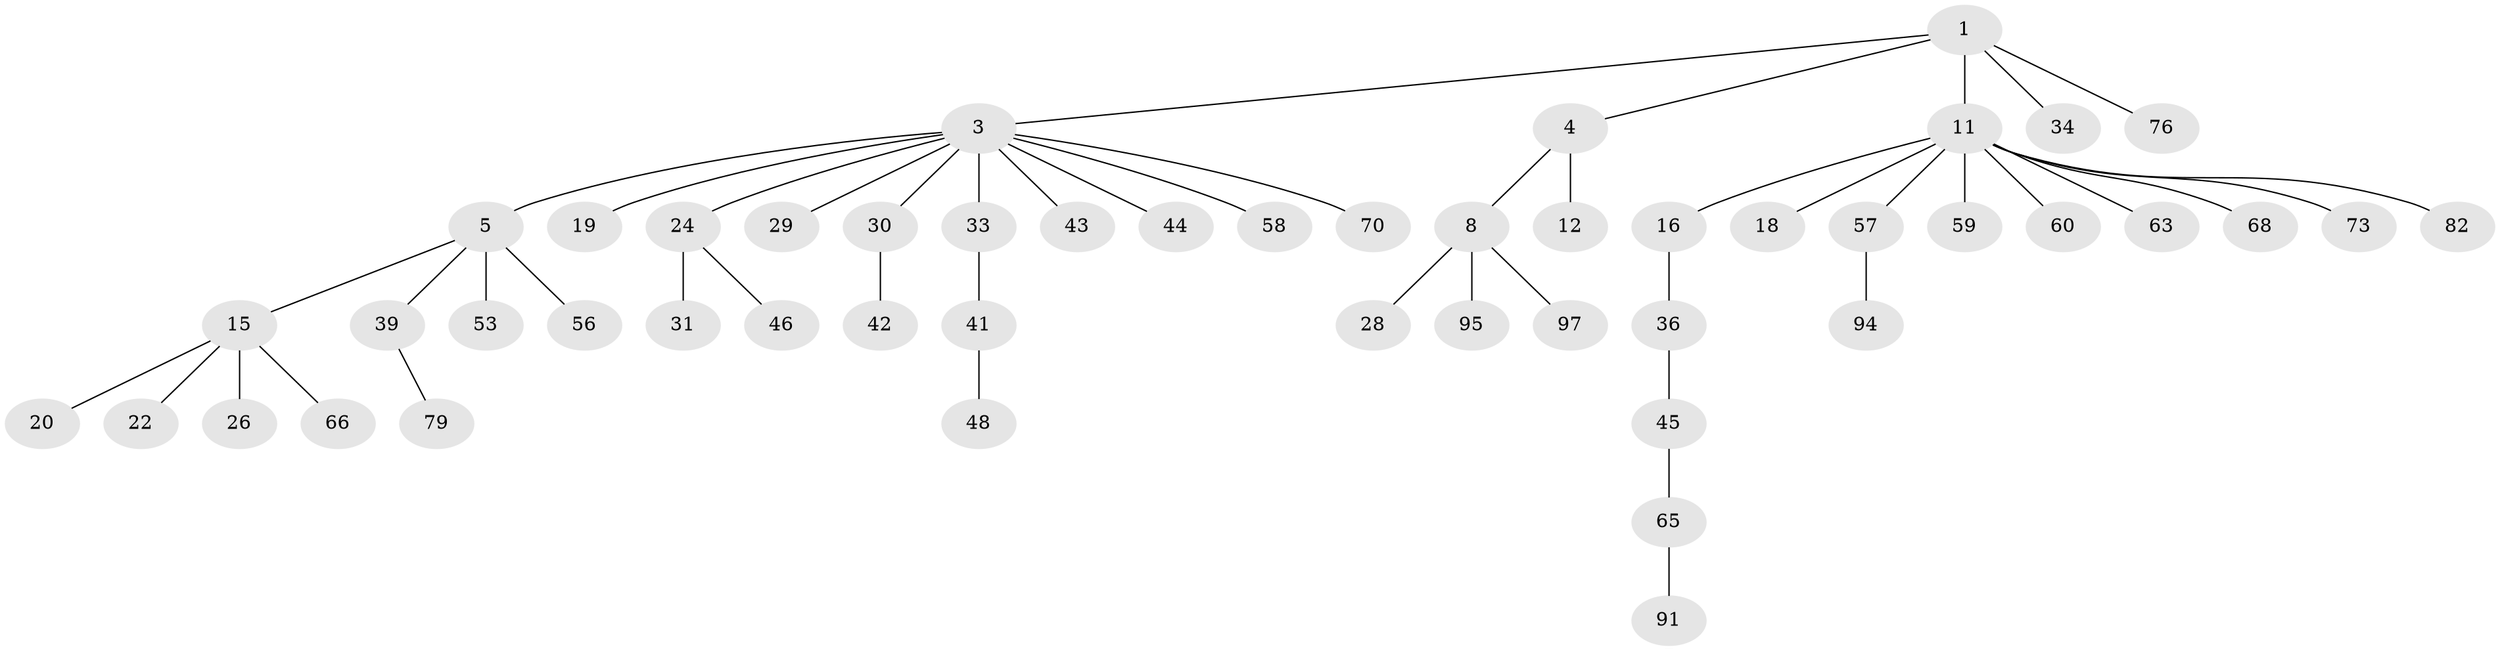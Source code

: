 // original degree distribution, {3: 0.13131313131313133, 4: 0.08080808080808081, 5: 0.030303030303030304, 6: 0.030303030303030304, 2: 0.20202020202020202, 1: 0.5252525252525253}
// Generated by graph-tools (version 1.1) at 2025/15/03/09/25 04:15:29]
// undirected, 49 vertices, 48 edges
graph export_dot {
graph [start="1"]
  node [color=gray90,style=filled];
  1 [super="+2"];
  3 [super="+7+6"];
  4 [super="+37+13+10"];
  5 [super="+35"];
  8 [super="+51"];
  11 [super="+14"];
  12;
  15 [super="+17"];
  16;
  18;
  19 [super="+32"];
  20;
  22;
  24 [super="+74"];
  26;
  28 [super="+96+47"];
  29;
  30;
  31 [super="+55"];
  33 [super="+69"];
  34 [super="+92+85+83+77"];
  36;
  39 [super="+64"];
  41 [super="+49"];
  42;
  43;
  44;
  45 [super="+84"];
  46;
  48 [super="+50"];
  53;
  56;
  57;
  58;
  59;
  60 [super="+75+78"];
  63;
  65;
  66;
  68;
  70;
  73;
  76;
  79 [super="+80"];
  82 [super="+89"];
  91;
  94;
  95;
  97;
  1 -- 4;
  1 -- 76;
  1 -- 3;
  1 -- 34;
  1 -- 11;
  3 -- 5;
  3 -- 70;
  3 -- 24;
  3 -- 44;
  3 -- 29;
  3 -- 30;
  3 -- 33;
  3 -- 19;
  3 -- 58;
  3 -- 43;
  4 -- 8;
  4 -- 12;
  5 -- 15;
  5 -- 39;
  5 -- 53;
  5 -- 56;
  8 -- 28;
  8 -- 97;
  8 -- 95;
  11 -- 16;
  11 -- 18;
  11 -- 68;
  11 -- 73;
  11 -- 82;
  11 -- 57;
  11 -- 59;
  11 -- 60;
  11 -- 63;
  15 -- 20;
  15 -- 66;
  15 -- 26;
  15 -- 22;
  16 -- 36;
  24 -- 31;
  24 -- 46;
  30 -- 42;
  33 -- 41;
  36 -- 45;
  39 -- 79;
  41 -- 48;
  45 -- 65;
  57 -- 94;
  65 -- 91;
}
